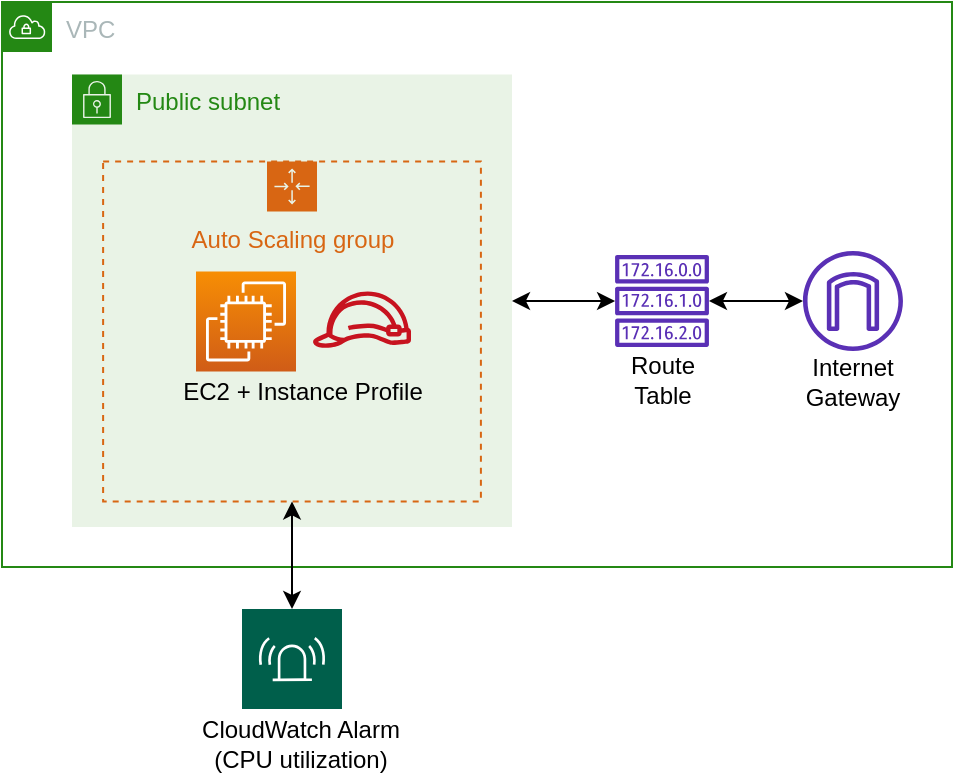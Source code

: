 <mxfile version="14.1.8" type="device"><diagram id="VrJSyCtyyk0UYBWMlAai" name="Page-1"><mxGraphModel dx="1086" dy="806" grid="1" gridSize="10" guides="1" tooltips="1" connect="1" arrows="1" fold="1" page="1" pageScale="1" pageWidth="850" pageHeight="1100" background="none" math="0" shadow="0"><root><mxCell id="0"/><mxCell id="1" parent="0"/><mxCell id="lls4c6PotRuVWO8DvVIY-1" value="VPC" style="points=[[0,0],[0.25,0],[0.5,0],[0.75,0],[1,0],[1,0.25],[1,0.5],[1,0.75],[1,1],[0.75,1],[0.5,1],[0.25,1],[0,1],[0,0.75],[0,0.5],[0,0.25]];outlineConnect=0;gradientColor=none;html=1;whiteSpace=wrap;fontSize=12;fontStyle=0;shape=mxgraph.aws4.group;grIcon=mxgraph.aws4.group_vpc;strokeColor=#248814;fillColor=none;verticalAlign=top;align=left;spacingLeft=30;fontColor=#AAB7B8;dashed=0;" parent="1" vertex="1"><mxGeometry x="188" y="349" width="475" height="282.5" as="geometry"/></mxCell><mxCell id="lls4c6PotRuVWO8DvVIY-3" value="Public subnet" style="points=[[0,0],[0.25,0],[0.5,0],[0.75,0],[1,0],[1,0.25],[1,0.5],[1,0.75],[1,1],[0.75,1],[0.5,1],[0.25,1],[0,1],[0,0.75],[0,0.5],[0,0.25]];outlineConnect=0;gradientColor=none;html=1;whiteSpace=wrap;fontSize=12;fontStyle=0;shape=mxgraph.aws4.group;grIcon=mxgraph.aws4.group_security_group;grStroke=0;strokeColor=#248814;fillColor=#E9F3E6;verticalAlign=top;align=left;spacingLeft=30;fontColor=#248814;dashed=0;" parent="1" vertex="1"><mxGeometry x="223" y="385.25" width="220" height="226.25" as="geometry"/></mxCell><mxCell id="fXoyjF4_F10-UTlKI6f9-1" value="Auto Scaling group" style="points=[[0,0],[0.25,0],[0.5,0],[0.75,0],[1,0],[1,0.25],[1,0.5],[1,0.75],[1,1],[0.75,1],[0.5,1],[0.25,1],[0,1],[0,0.75],[0,0.5],[0,0.25]];outlineConnect=0;gradientColor=none;html=1;whiteSpace=wrap;fontSize=12;fontStyle=0;shape=mxgraph.aws4.groupCenter;grIcon=mxgraph.aws4.group_auto_scaling_group;grStroke=1;strokeColor=#D86613;fillColor=none;verticalAlign=top;align=center;fontColor=#D86613;dashed=1;spacingTop=25;" parent="1" vertex="1"><mxGeometry x="238.56" y="428.71" width="188.89" height="170" as="geometry"/></mxCell><mxCell id="kqoXLlrTbZI587xSM3BU-1" value="" style="group" parent="1" vertex="1" connectable="0"><mxGeometry x="268.0" y="483.71" width="140" height="70" as="geometry"/></mxCell><mxCell id="kqoXLlrTbZI587xSM3BU-2" value="" style="outlineConnect=0;fontColor=#232F3E;gradientColor=none;fillColor=#C7131F;strokeColor=none;dashed=0;verticalLabelPosition=bottom;verticalAlign=top;align=center;html=1;fontSize=12;fontStyle=0;aspect=fixed;pointerEvents=1;shape=mxgraph.aws4.role;" parent="kqoXLlrTbZI587xSM3BU-1" vertex="1"><mxGeometry x="75.0" y="10.0" width="50" height="28.21" as="geometry"/></mxCell><mxCell id="kqoXLlrTbZI587xSM3BU-3" value="" style="outlineConnect=0;fontColor=#232F3E;gradientColor=#F78E04;gradientDirection=north;fillColor=#D05C17;strokeColor=#ffffff;dashed=0;verticalLabelPosition=bottom;verticalAlign=top;align=center;html=1;fontSize=12;fontStyle=0;aspect=fixed;shape=mxgraph.aws4.resourceIcon;resIcon=mxgraph.aws4.ec2;" parent="kqoXLlrTbZI587xSM3BU-1" vertex="1"><mxGeometry x="17.0" width="50" height="50" as="geometry"/></mxCell><mxCell id="kqoXLlrTbZI587xSM3BU-4" value="&lt;div&gt;&lt;span&gt;EC2 + Instance Profile&lt;/span&gt;&lt;/div&gt;" style="text;html=1;resizable=0;autosize=1;align=center;verticalAlign=middle;points=[];fillColor=none;strokeColor=none;rounded=0;" parent="kqoXLlrTbZI587xSM3BU-1" vertex="1"><mxGeometry y="50" width="140" height="20" as="geometry"/></mxCell><mxCell id="kqoXLlrTbZI587xSM3BU-5" value="" style="group" parent="1" vertex="1" connectable="0"><mxGeometry x="493" y="475.5" width="50" height="77" as="geometry"/></mxCell><mxCell id="kqoXLlrTbZI587xSM3BU-6" value="" style="outlineConnect=0;fontColor=#232F3E;gradientColor=none;fillColor=#5A30B5;strokeColor=none;dashed=0;verticalLabelPosition=bottom;verticalAlign=top;align=center;html=1;fontSize=12;fontStyle=0;aspect=fixed;pointerEvents=1;shape=mxgraph.aws4.route_table;" parent="kqoXLlrTbZI587xSM3BU-5" vertex="1"><mxGeometry x="1.4" width="47.21" height="46" as="geometry"/></mxCell><mxCell id="kqoXLlrTbZI587xSM3BU-7" value="Route&lt;br&gt;Table" style="text;html=1;resizable=0;autosize=1;align=center;verticalAlign=middle;points=[];fillColor=none;strokeColor=none;rounded=0;" parent="kqoXLlrTbZI587xSM3BU-5" vertex="1"><mxGeometry y="47" width="50" height="30" as="geometry"/></mxCell><mxCell id="kqoXLlrTbZI587xSM3BU-8" value="" style="group" parent="1" vertex="1" connectable="0"><mxGeometry x="583" y="473.5" width="60" height="80.421" as="geometry"/></mxCell><mxCell id="kqoXLlrTbZI587xSM3BU-9" value="" style="outlineConnect=0;fontColor=#232F3E;fillColor=#5A30B5;strokeColor=none;dashed=0;verticalLabelPosition=bottom;verticalAlign=top;align=center;html=1;fontSize=12;fontStyle=0;aspect=fixed;pointerEvents=1;shape=mxgraph.aws4.internet_gateway;sketch=0;" parent="kqoXLlrTbZI587xSM3BU-8" vertex="1"><mxGeometry x="5.486" width="50" height="50" as="geometry"/></mxCell><mxCell id="kqoXLlrTbZI587xSM3BU-10" value="Internet&lt;br&gt;Gateway" style="text;html=1;resizable=0;autosize=1;align=center;verticalAlign=middle;points=[];fillColor=none;strokeColor=none;rounded=0;" parent="kqoXLlrTbZI587xSM3BU-8" vertex="1"><mxGeometry y="50.421" width="60" height="30" as="geometry"/></mxCell><mxCell id="kqoXLlrTbZI587xSM3BU-11" style="edgeStyle=orthogonalEdgeStyle;rounded=0;orthogonalLoop=1;jettySize=auto;html=1;startArrow=classic;startFill=1;" parent="1" source="kqoXLlrTbZI587xSM3BU-6" target="kqoXLlrTbZI587xSM3BU-9" edge="1"><mxGeometry x="188" y="349" as="geometry"/></mxCell><mxCell id="kqoXLlrTbZI587xSM3BU-12" style="edgeStyle=orthogonalEdgeStyle;rounded=0;orthogonalLoop=1;jettySize=auto;html=1;startArrow=classic;startFill=1;" parent="1" source="lls4c6PotRuVWO8DvVIY-3" target="kqoXLlrTbZI587xSM3BU-6" edge="1"><mxGeometry x="188" y="349" as="geometry"/></mxCell><mxCell id="kqoXLlrTbZI587xSM3BU-13" style="edgeStyle=orthogonalEdgeStyle;rounded=0;orthogonalLoop=1;jettySize=auto;html=1;entryX=0.5;entryY=1;entryDx=0;entryDy=0;startArrow=classic;startFill=1;" parent="1" source="fXoyjF4_F10-UTlKI6f9-2" target="fXoyjF4_F10-UTlKI6f9-1" edge="1"><mxGeometry x="188" y="349" as="geometry"/></mxCell><mxCell id="9fvLEr3KkkMEq0VYJqV3-1" value="" style="group" vertex="1" connectable="0" parent="1"><mxGeometry x="282" y="652.5" width="110" height="82" as="geometry"/></mxCell><mxCell id="fXoyjF4_F10-UTlKI6f9-2" value="" style="pointerEvents=1;shadow=0;dashed=0;html=1;strokeColor=none;fillColor=#005F4B;labelPosition=center;verticalLabelPosition=bottom;verticalAlign=top;align=center;outlineConnect=0;shape=mxgraph.veeam2.alarm;aspect=fixed;" parent="9fvLEr3KkkMEq0VYJqV3-1" vertex="1"><mxGeometry x="26" width="50" height="50" as="geometry"/></mxCell><mxCell id="fXoyjF4_F10-UTlKI6f9-3" value="CloudWatch Alarm&lt;br&gt;(CPU utilization)" style="text;html=1;resizable=0;autosize=1;align=center;verticalAlign=middle;points=[];fillColor=none;strokeColor=none;rounded=0;" parent="9fvLEr3KkkMEq0VYJqV3-1" vertex="1"><mxGeometry y="52" width="110" height="30" as="geometry"/></mxCell></root></mxGraphModel></diagram></mxfile>